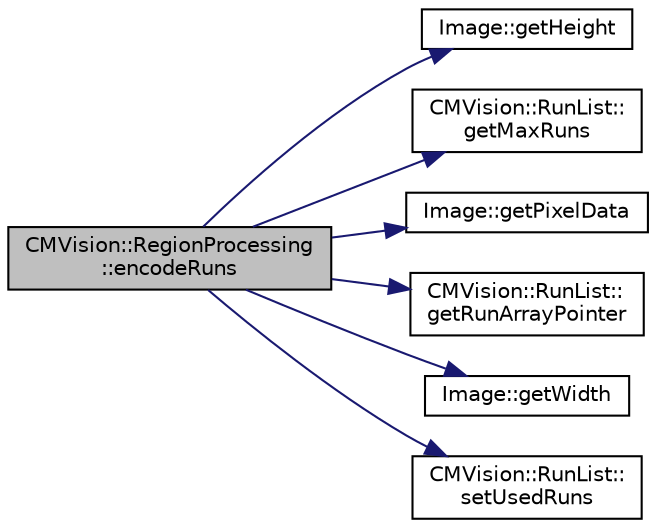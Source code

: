 digraph "CMVision::RegionProcessing::encodeRuns"
{
 // INTERACTIVE_SVG=YES
  edge [fontname="Helvetica",fontsize="10",labelfontname="Helvetica",labelfontsize="10"];
  node [fontname="Helvetica",fontsize="10",shape=record];
  rankdir="LR";
  Node1 [label="CMVision::RegionProcessing\l::encodeRuns",height=0.2,width=0.4,color="black", fillcolor="grey75", style="filled", fontcolor="black"];
  Node1 -> Node2 [color="midnightblue",fontsize="10",style="solid",fontname="Helvetica"];
  Node2 [label="Image::getHeight",height=0.2,width=0.4,color="black", fillcolor="white", style="filled",URL="$de/d73/class_image.html#aada5318e6827064b9de69d2cf4eff2e3"];
  Node1 -> Node3 [color="midnightblue",fontsize="10",style="solid",fontname="Helvetica"];
  Node3 [label="CMVision::RunList::\lgetMaxRuns",height=0.2,width=0.4,color="black", fillcolor="white", style="filled",URL="$d8/d9d/class_c_m_vision_1_1_run_list.html#a4b8f54e9b9774d9e22422f817f90082b"];
  Node1 -> Node4 [color="midnightblue",fontsize="10",style="solid",fontname="Helvetica"];
  Node4 [label="Image::getPixelData",height=0.2,width=0.4,color="black", fillcolor="white", style="filled",URL="$de/d73/class_image.html#adb1c63515c088b47f678251e4a47f677"];
  Node1 -> Node5 [color="midnightblue",fontsize="10",style="solid",fontname="Helvetica"];
  Node5 [label="CMVision::RunList::\lgetRunArrayPointer",height=0.2,width=0.4,color="black", fillcolor="white", style="filled",URL="$d8/d9d/class_c_m_vision_1_1_run_list.html#a679d27dbef6439e188fc87d1efd0a2eb"];
  Node1 -> Node6 [color="midnightblue",fontsize="10",style="solid",fontname="Helvetica"];
  Node6 [label="Image::getWidth",height=0.2,width=0.4,color="black", fillcolor="white", style="filled",URL="$de/d73/class_image.html#afcc957626bd7f203422a2612547193f6"];
  Node1 -> Node7 [color="midnightblue",fontsize="10",style="solid",fontname="Helvetica"];
  Node7 [label="CMVision::RunList::\lsetUsedRuns",height=0.2,width=0.4,color="black", fillcolor="white", style="filled",URL="$d8/d9d/class_c_m_vision_1_1_run_list.html#ad31c7bf25e804b5160a890fa56bcec9f"];
}
